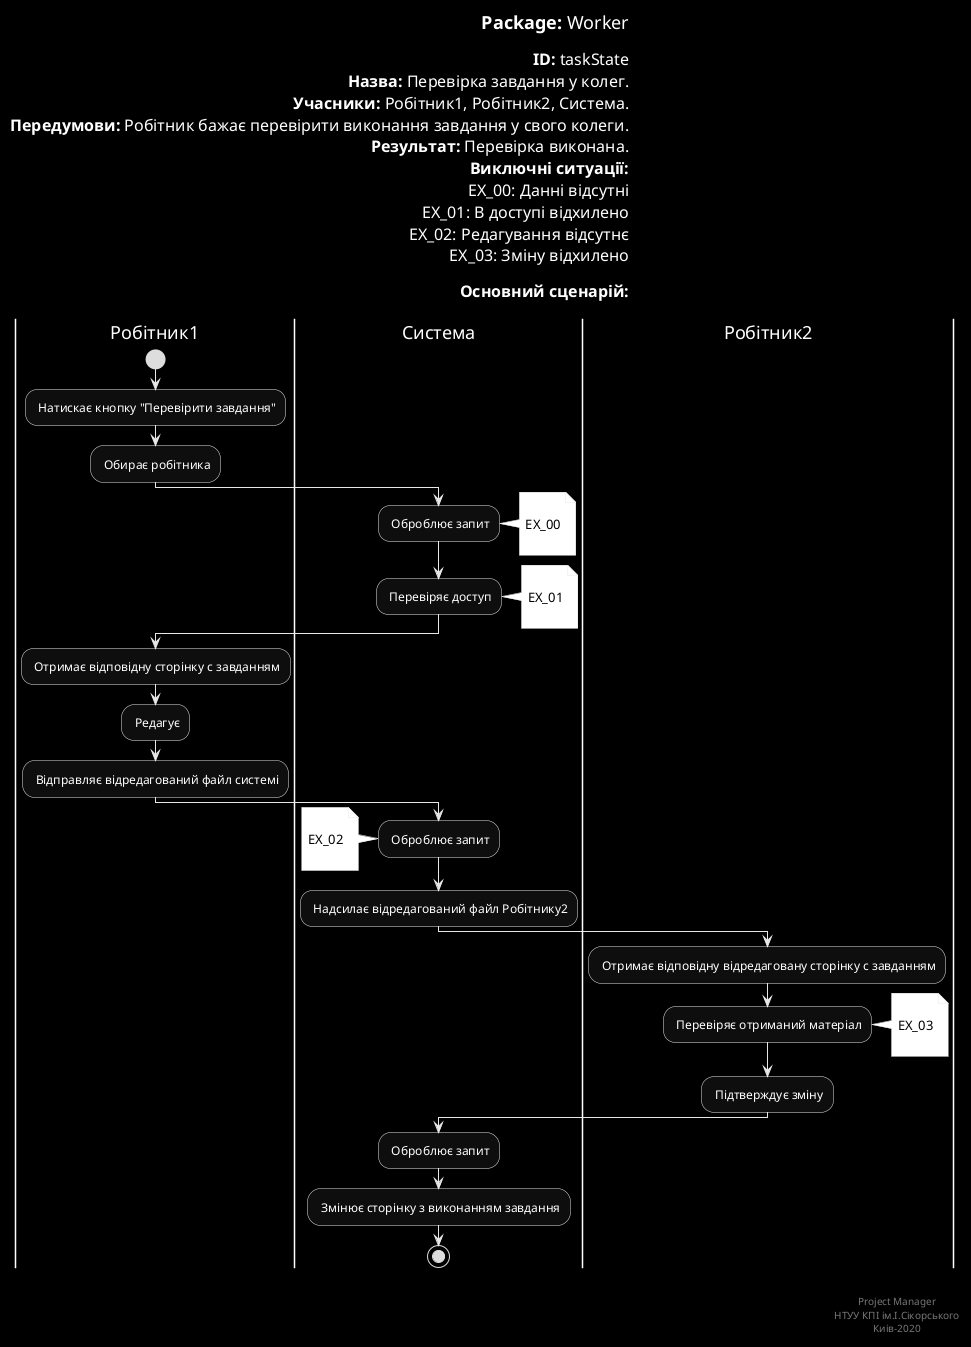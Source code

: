 @startuml
skinparam monochrome reverse
skinparam ArchimateBackgroundColor #ffffff
skinparam	shadowing false
skinparam Note {
	BackgroundColor black
	FontColor #ffffff
}

left header
<font color=000 size=18><b>Package:</b> Worker

<font color=000 size=16><b>ID:</b> taskState
<font color=000 size=16><b>Назва:</b> Перевірка завдання у колег.
<font color=000 size=16><b>Учасники:</b> Робітник1, Робітник2, Система.
<font color=000 size=16><b>Передумови:</b> Робітник бажає перевірити виконання завдання у свого колеги.
<font color=000 size=16><b>Результат:</b> Перевірка виконана.
<font color=000 size=16><b>Виключні ситуації:</b>
<font color=000 size=16> EX_00: Данні відсутні
<font color=000 size=16> EX_01: В доступі відхилено
<font color=000 size=16> EX_02: Редагування відсутнє
<font color=000 size=16> EX_03: Зміну відхилено

<font color=000 size=16><b>Основний сценарій:</b>

end header

|Робітник1|
start
: Натискає кнопку "Перевірити завдання";

: Обирає робітника;

|Система|
|Робітник2|
|Система|
: Оброблює запит;
note right

	EX_00

end note

: Перевіряє доступ;
note right

	EX_01

end note
|Робітник1|

: Отримає відповідну сторінку с завданням;

: Редагує;

: Відправляє відредагований файл системі;

|Система|

: Оброблює запит;
note left

	EX_02

end note

: Надсилає відредагований файл Робітнику2;

|Робітник2|

: Отримає відповідну відредаговану сторінку с завданням;

: Перевіряє отриманий матеріал;
note right

	EX_03

end note

: Підтверждує зміну;

|Система|

: Оброблює запит;

: Змінює сторінку з виконанням завдання;
stop;

right footer


Project Manager
НТУУ КПІ ім.І.Сікорського
Киів-2020
end footer
@enduml
